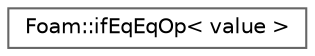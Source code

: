 digraph "Graphical Class Hierarchy"
{
 // LATEX_PDF_SIZE
  bgcolor="transparent";
  edge [fontname=Helvetica,fontsize=10,labelfontname=Helvetica,labelfontsize=10];
  node [fontname=Helvetica,fontsize=10,shape=box,height=0.2,width=0.4];
  rankdir="LR";
  Node0 [id="Node000000",label="Foam::ifEqEqOp\< value \>",height=0.2,width=0.4,color="grey40", fillcolor="white", style="filled",URL="$classFoam_1_1ifEqEqOp.html",tooltip=" "];
}
